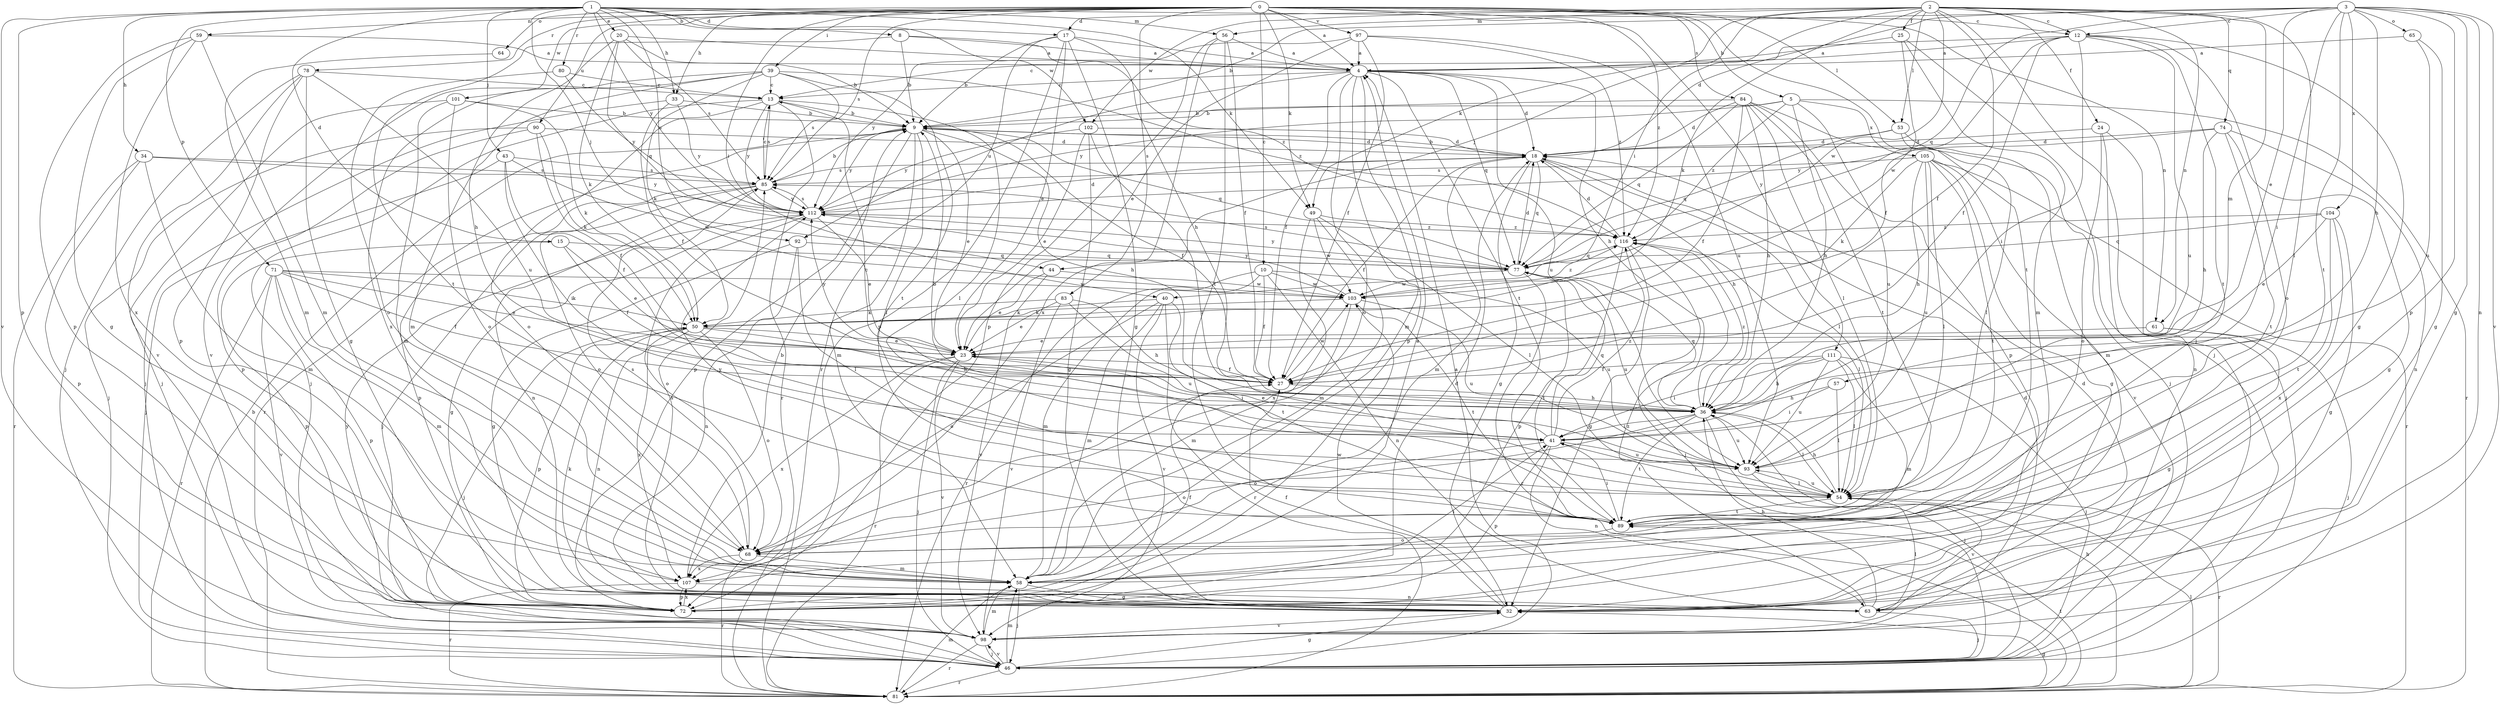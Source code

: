 strict digraph  {
0;
1;
2;
3;
4;
5;
8;
9;
10;
12;
13;
15;
17;
18;
20;
23;
24;
25;
27;
32;
33;
34;
36;
39;
40;
41;
43;
44;
46;
49;
50;
53;
54;
56;
57;
58;
59;
61;
63;
64;
65;
68;
71;
72;
74;
77;
78;
80;
81;
83;
84;
85;
89;
90;
92;
93;
97;
98;
101;
102;
103;
104;
105;
107;
111;
112;
116;
0 -> 4  [label=a];
0 -> 5  [label=b];
0 -> 10  [label=c];
0 -> 33  [label=h];
0 -> 39  [label=i];
0 -> 40  [label=i];
0 -> 49  [label=k];
0 -> 53  [label=l];
0 -> 59  [label=n];
0 -> 61  [label=n];
0 -> 64  [label=o];
0 -> 78  [label=r];
0 -> 83  [label=s];
0 -> 84  [label=s];
0 -> 85  [label=s];
0 -> 89  [label=t];
0 -> 90  [label=u];
0 -> 97  [label=v];
0 -> 101  [label=w];
0 -> 111  [label=y];
0 -> 116  [label=z];
1 -> 8  [label=b];
1 -> 12  [label=c];
1 -> 15  [label=d];
1 -> 17  [label=d];
1 -> 20  [label=e];
1 -> 33  [label=h];
1 -> 34  [label=h];
1 -> 43  [label=j];
1 -> 44  [label=j];
1 -> 49  [label=k];
1 -> 56  [label=m];
1 -> 71  [label=p];
1 -> 72  [label=p];
1 -> 80  [label=r];
1 -> 92  [label=u];
1 -> 98  [label=v];
1 -> 102  [label=w];
1 -> 112  [label=y];
2 -> 12  [label=c];
2 -> 17  [label=d];
2 -> 24  [label=f];
2 -> 25  [label=f];
2 -> 27  [label=f];
2 -> 40  [label=i];
2 -> 44  [label=j];
2 -> 46  [label=j];
2 -> 49  [label=k];
2 -> 50  [label=k];
2 -> 53  [label=l];
2 -> 54  [label=l];
2 -> 56  [label=m];
2 -> 57  [label=m];
2 -> 61  [label=n];
2 -> 74  [label=q];
2 -> 102  [label=w];
2 -> 103  [label=w];
3 -> 9  [label=b];
3 -> 12  [label=c];
3 -> 18  [label=d];
3 -> 23  [label=e];
3 -> 32  [label=g];
3 -> 36  [label=h];
3 -> 41  [label=i];
3 -> 63  [label=n];
3 -> 65  [label=o];
3 -> 72  [label=p];
3 -> 77  [label=q];
3 -> 89  [label=t];
3 -> 98  [label=v];
3 -> 104  [label=x];
4 -> 13  [label=c];
4 -> 18  [label=d];
4 -> 27  [label=f];
4 -> 36  [label=h];
4 -> 58  [label=m];
4 -> 68  [label=o];
4 -> 72  [label=p];
4 -> 77  [label=q];
4 -> 89  [label=t];
4 -> 92  [label=u];
4 -> 93  [label=u];
5 -> 9  [label=b];
5 -> 36  [label=h];
5 -> 81  [label=r];
5 -> 93  [label=u];
5 -> 105  [label=x];
5 -> 112  [label=y];
5 -> 116  [label=z];
8 -> 4  [label=a];
8 -> 9  [label=b];
8 -> 89  [label=t];
8 -> 116  [label=z];
9 -> 18  [label=d];
9 -> 23  [label=e];
9 -> 27  [label=f];
9 -> 36  [label=h];
9 -> 54  [label=l];
9 -> 58  [label=m];
9 -> 72  [label=p];
9 -> 77  [label=q];
9 -> 81  [label=r];
9 -> 112  [label=y];
10 -> 27  [label=f];
10 -> 58  [label=m];
10 -> 63  [label=n];
10 -> 81  [label=r];
10 -> 93  [label=u];
10 -> 103  [label=w];
12 -> 4  [label=a];
12 -> 13  [label=c];
12 -> 27  [label=f];
12 -> 32  [label=g];
12 -> 41  [label=i];
12 -> 68  [label=o];
12 -> 89  [label=t];
12 -> 93  [label=u];
12 -> 103  [label=w];
13 -> 9  [label=b];
13 -> 46  [label=j];
13 -> 54  [label=l];
13 -> 68  [label=o];
13 -> 81  [label=r];
13 -> 85  [label=s];
13 -> 112  [label=y];
15 -> 23  [label=e];
15 -> 27  [label=f];
15 -> 72  [label=p];
15 -> 77  [label=q];
17 -> 4  [label=a];
17 -> 9  [label=b];
17 -> 23  [label=e];
17 -> 32  [label=g];
17 -> 36  [label=h];
17 -> 72  [label=p];
17 -> 81  [label=r];
18 -> 9  [label=b];
18 -> 27  [label=f];
18 -> 32  [label=g];
18 -> 36  [label=h];
18 -> 54  [label=l];
18 -> 58  [label=m];
18 -> 77  [label=q];
18 -> 85  [label=s];
20 -> 4  [label=a];
20 -> 9  [label=b];
20 -> 36  [label=h];
20 -> 50  [label=k];
20 -> 77  [label=q];
20 -> 85  [label=s];
23 -> 27  [label=f];
23 -> 41  [label=i];
23 -> 46  [label=j];
23 -> 81  [label=r];
23 -> 98  [label=v];
23 -> 107  [label=x];
23 -> 112  [label=y];
24 -> 18  [label=d];
24 -> 46  [label=j];
24 -> 63  [label=n];
24 -> 68  [label=o];
25 -> 4  [label=a];
25 -> 27  [label=f];
25 -> 46  [label=j];
25 -> 58  [label=m];
27 -> 36  [label=h];
27 -> 103  [label=w];
32 -> 27  [label=f];
32 -> 98  [label=v];
32 -> 103  [label=w];
33 -> 9  [label=b];
33 -> 27  [label=f];
33 -> 46  [label=j];
33 -> 112  [label=y];
34 -> 58  [label=m];
34 -> 72  [label=p];
34 -> 81  [label=r];
34 -> 85  [label=s];
34 -> 112  [label=y];
36 -> 41  [label=i];
36 -> 46  [label=j];
36 -> 54  [label=l];
36 -> 68  [label=o];
36 -> 77  [label=q];
36 -> 89  [label=t];
36 -> 93  [label=u];
36 -> 116  [label=z];
39 -> 13  [label=c];
39 -> 50  [label=k];
39 -> 58  [label=m];
39 -> 85  [label=s];
39 -> 89  [label=t];
39 -> 98  [label=v];
39 -> 107  [label=x];
39 -> 116  [label=z];
40 -> 50  [label=k];
40 -> 58  [label=m];
40 -> 68  [label=o];
40 -> 81  [label=r];
40 -> 89  [label=t];
40 -> 98  [label=v];
41 -> 9  [label=b];
41 -> 13  [label=c];
41 -> 23  [label=e];
41 -> 63  [label=n];
41 -> 68  [label=o];
41 -> 72  [label=p];
41 -> 77  [label=q];
41 -> 93  [label=u];
41 -> 116  [label=z];
43 -> 27  [label=f];
43 -> 41  [label=i];
43 -> 46  [label=j];
43 -> 85  [label=s];
43 -> 103  [label=w];
44 -> 23  [label=e];
44 -> 98  [label=v];
44 -> 103  [label=w];
46 -> 4  [label=a];
46 -> 32  [label=g];
46 -> 58  [label=m];
46 -> 81  [label=r];
46 -> 98  [label=v];
49 -> 54  [label=l];
49 -> 58  [label=m];
49 -> 103  [label=w];
49 -> 107  [label=x];
49 -> 116  [label=z];
50 -> 23  [label=e];
50 -> 36  [label=h];
50 -> 46  [label=j];
50 -> 63  [label=n];
50 -> 68  [label=o];
50 -> 72  [label=p];
50 -> 107  [label=x];
53 -> 18  [label=d];
53 -> 54  [label=l];
53 -> 58  [label=m];
53 -> 77  [label=q];
54 -> 36  [label=h];
54 -> 41  [label=i];
54 -> 81  [label=r];
54 -> 89  [label=t];
54 -> 93  [label=u];
56 -> 4  [label=a];
56 -> 27  [label=f];
56 -> 72  [label=p];
56 -> 89  [label=t];
56 -> 107  [label=x];
57 -> 36  [label=h];
57 -> 41  [label=i];
57 -> 54  [label=l];
58 -> 32  [label=g];
58 -> 41  [label=i];
58 -> 46  [label=j];
59 -> 4  [label=a];
59 -> 32  [label=g];
59 -> 58  [label=m];
59 -> 72  [label=p];
59 -> 107  [label=x];
61 -> 23  [label=e];
61 -> 32  [label=g];
61 -> 46  [label=j];
63 -> 18  [label=d];
63 -> 36  [label=h];
63 -> 46  [label=j];
63 -> 50  [label=k];
63 -> 54  [label=l];
63 -> 85  [label=s];
63 -> 116  [label=z];
64 -> 58  [label=m];
65 -> 4  [label=a];
65 -> 32  [label=g];
65 -> 93  [label=u];
68 -> 58  [label=m];
68 -> 81  [label=r];
68 -> 85  [label=s];
68 -> 107  [label=x];
71 -> 23  [label=e];
71 -> 27  [label=f];
71 -> 50  [label=k];
71 -> 58  [label=m];
71 -> 72  [label=p];
71 -> 81  [label=r];
71 -> 98  [label=v];
71 -> 103  [label=w];
72 -> 4  [label=a];
72 -> 18  [label=d];
72 -> 27  [label=f];
72 -> 107  [label=x];
74 -> 18  [label=d];
74 -> 32  [label=g];
74 -> 36  [label=h];
74 -> 63  [label=n];
74 -> 89  [label=t];
74 -> 112  [label=y];
77 -> 18  [label=d];
77 -> 81  [label=r];
77 -> 85  [label=s];
77 -> 89  [label=t];
77 -> 93  [label=u];
77 -> 103  [label=w];
77 -> 112  [label=y];
78 -> 13  [label=c];
78 -> 32  [label=g];
78 -> 46  [label=j];
78 -> 72  [label=p];
78 -> 93  [label=u];
78 -> 98  [label=v];
80 -> 13  [label=c];
80 -> 68  [label=o];
80 -> 112  [label=y];
81 -> 9  [label=b];
81 -> 32  [label=g];
81 -> 36  [label=h];
81 -> 54  [label=l];
81 -> 58  [label=m];
81 -> 89  [label=t];
83 -> 23  [label=e];
83 -> 36  [label=h];
83 -> 50  [label=k];
83 -> 93  [label=u];
83 -> 98  [label=v];
84 -> 9  [label=b];
84 -> 18  [label=d];
84 -> 27  [label=f];
84 -> 36  [label=h];
84 -> 46  [label=j];
84 -> 54  [label=l];
84 -> 72  [label=p];
84 -> 77  [label=q];
84 -> 89  [label=t];
85 -> 9  [label=b];
85 -> 13  [label=c];
85 -> 46  [label=j];
85 -> 63  [label=n];
85 -> 68  [label=o];
85 -> 72  [label=p];
85 -> 112  [label=y];
89 -> 41  [label=i];
89 -> 68  [label=o];
89 -> 112  [label=y];
90 -> 18  [label=d];
90 -> 27  [label=f];
90 -> 46  [label=j];
90 -> 50  [label=k];
90 -> 72  [label=p];
92 -> 32  [label=g];
92 -> 54  [label=l];
92 -> 63  [label=n];
92 -> 77  [label=q];
93 -> 54  [label=l];
93 -> 98  [label=v];
97 -> 4  [label=a];
97 -> 23  [label=e];
97 -> 27  [label=f];
97 -> 93  [label=u];
97 -> 112  [label=y];
97 -> 116  [label=z];
98 -> 18  [label=d];
98 -> 46  [label=j];
98 -> 58  [label=m];
98 -> 81  [label=r];
98 -> 112  [label=y];
101 -> 9  [label=b];
101 -> 46  [label=j];
101 -> 50  [label=k];
101 -> 58  [label=m];
101 -> 68  [label=o];
102 -> 18  [label=d];
102 -> 23  [label=e];
102 -> 32  [label=g];
102 -> 54  [label=l];
102 -> 112  [label=y];
103 -> 50  [label=k];
103 -> 58  [label=m];
103 -> 89  [label=t];
103 -> 93  [label=u];
103 -> 112  [label=y];
103 -> 116  [label=z];
104 -> 23  [label=e];
104 -> 32  [label=g];
104 -> 77  [label=q];
104 -> 89  [label=t];
104 -> 107  [label=x];
104 -> 116  [label=z];
105 -> 32  [label=g];
105 -> 36  [label=h];
105 -> 50  [label=k];
105 -> 54  [label=l];
105 -> 81  [label=r];
105 -> 85  [label=s];
105 -> 89  [label=t];
105 -> 93  [label=u];
105 -> 98  [label=v];
107 -> 9  [label=b];
107 -> 63  [label=n];
107 -> 72  [label=p];
107 -> 81  [label=r];
111 -> 27  [label=f];
111 -> 36  [label=h];
111 -> 41  [label=i];
111 -> 46  [label=j];
111 -> 54  [label=l];
111 -> 58  [label=m];
111 -> 93  [label=u];
112 -> 18  [label=d];
112 -> 23  [label=e];
112 -> 32  [label=g];
112 -> 68  [label=o];
112 -> 85  [label=s];
112 -> 116  [label=z];
116 -> 18  [label=d];
116 -> 32  [label=g];
116 -> 46  [label=j];
116 -> 54  [label=l];
116 -> 72  [label=p];
116 -> 77  [label=q];
}
